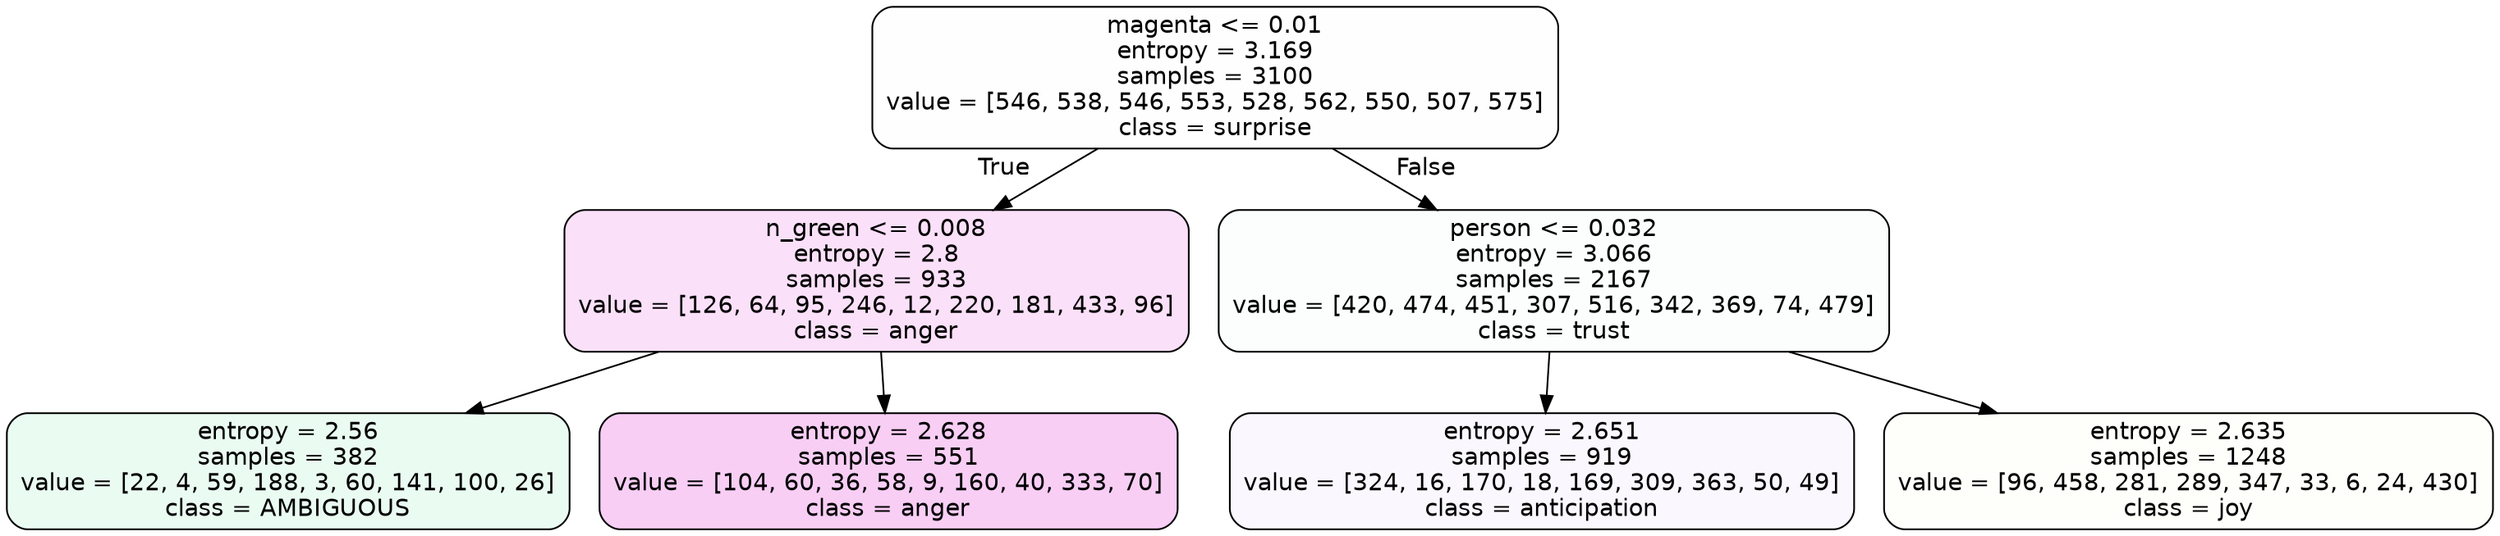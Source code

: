 digraph Tree {
node [shape=box, style="filled, rounded", color="black", fontname=helvetica] ;
edge [fontname=helvetica] ;
0 [label="magenta <= 0.01\nentropy = 3.169\nsamples = 3100\nvalue = [546, 538, 546, 553, 528, 562, 550, 507, 575]\nclass = surprise", fillcolor="#e5396401"] ;
1 [label="n_green <= 0.008\nentropy = 2.8\nsamples = 933\nvalue = [126, 64, 95, 246, 12, 220, 181, 433, 96]\nclass = anger", fillcolor="#e539d727"] ;
0 -> 1 [labeldistance=2.5, labelangle=45, headlabel="True"] ;
2 [label="entropy = 2.56\nsamples = 382\nvalue = [22, 4, 59, 188, 3, 60, 141, 100, 26]\nclass = AMBIGUOUS", fillcolor="#39e5811a"] ;
1 -> 2 ;
3 [label="entropy = 2.628\nsamples = 551\nvalue = [104, 60, 36, 58, 9, 160, 40, 333, 70]\nclass = anger", fillcolor="#e539d73e"] ;
1 -> 3 ;
4 [label="person <= 0.032\nentropy = 3.066\nsamples = 2167\nvalue = [420, 474, 451, 307, 516, 342, 369, 74, 479]\nclass = trust", fillcolor="#39d7e503"] ;
0 -> 4 [labeldistance=2.5, labelangle=-45, headlabel="False"] ;
5 [label="entropy = 2.651\nsamples = 919\nvalue = [324, 16, 170, 18, 169, 309, 363, 50, 49]\nclass = anticipation", fillcolor="#8139e509"] ;
4 -> 5 ;
6 [label="entropy = 2.635\nsamples = 1248\nvalue = [96, 458, 281, 289, 347, 33, 6, 24, 430]\nclass = joy", fillcolor="#d7e53905"] ;
4 -> 6 ;
}